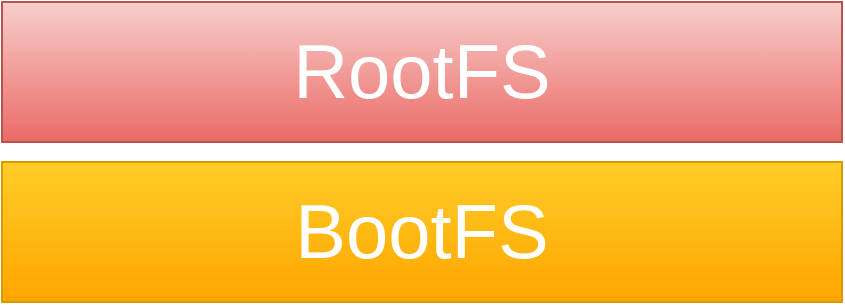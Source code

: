 <mxfile version="17.4.5" type="github">
  <diagram id="eYJDZu7G4YjsgzBPFgp0" name="第 1 页">
    <mxGraphModel dx="1162" dy="797" grid="1" gridSize="10" guides="1" tooltips="1" connect="1" arrows="1" fold="1" page="1" pageScale="1" pageWidth="1169" pageHeight="1654" background="none" math="0" shadow="0">
      <root>
        <mxCell id="0" />
        <mxCell id="1" parent="0" />
        <mxCell id="OnDpfq9selssHRQg3-su-1" value="&lt;font style=&quot;font-size: 38px&quot; color=&quot;#ffffff&quot;&gt;BootFS&lt;/font&gt;" style="rounded=0;whiteSpace=wrap;html=1;fillColor=#ffcd28;strokeColor=#d79b00;gradientColor=#ffa500;" vertex="1" parent="1">
          <mxGeometry x="320" y="510" width="420" height="70" as="geometry" />
        </mxCell>
        <mxCell id="OnDpfq9selssHRQg3-su-2" value="&lt;font style=&quot;font-size: 38px&quot; color=&quot;#ffffff&quot;&gt;RootFS&lt;/font&gt;" style="rounded=0;whiteSpace=wrap;html=1;fillColor=#f8cecc;strokeColor=#b85450;gradientColor=#ea6b66;" vertex="1" parent="1">
          <mxGeometry x="320" y="430" width="420" height="70" as="geometry" />
        </mxCell>
      </root>
    </mxGraphModel>
  </diagram>
</mxfile>
